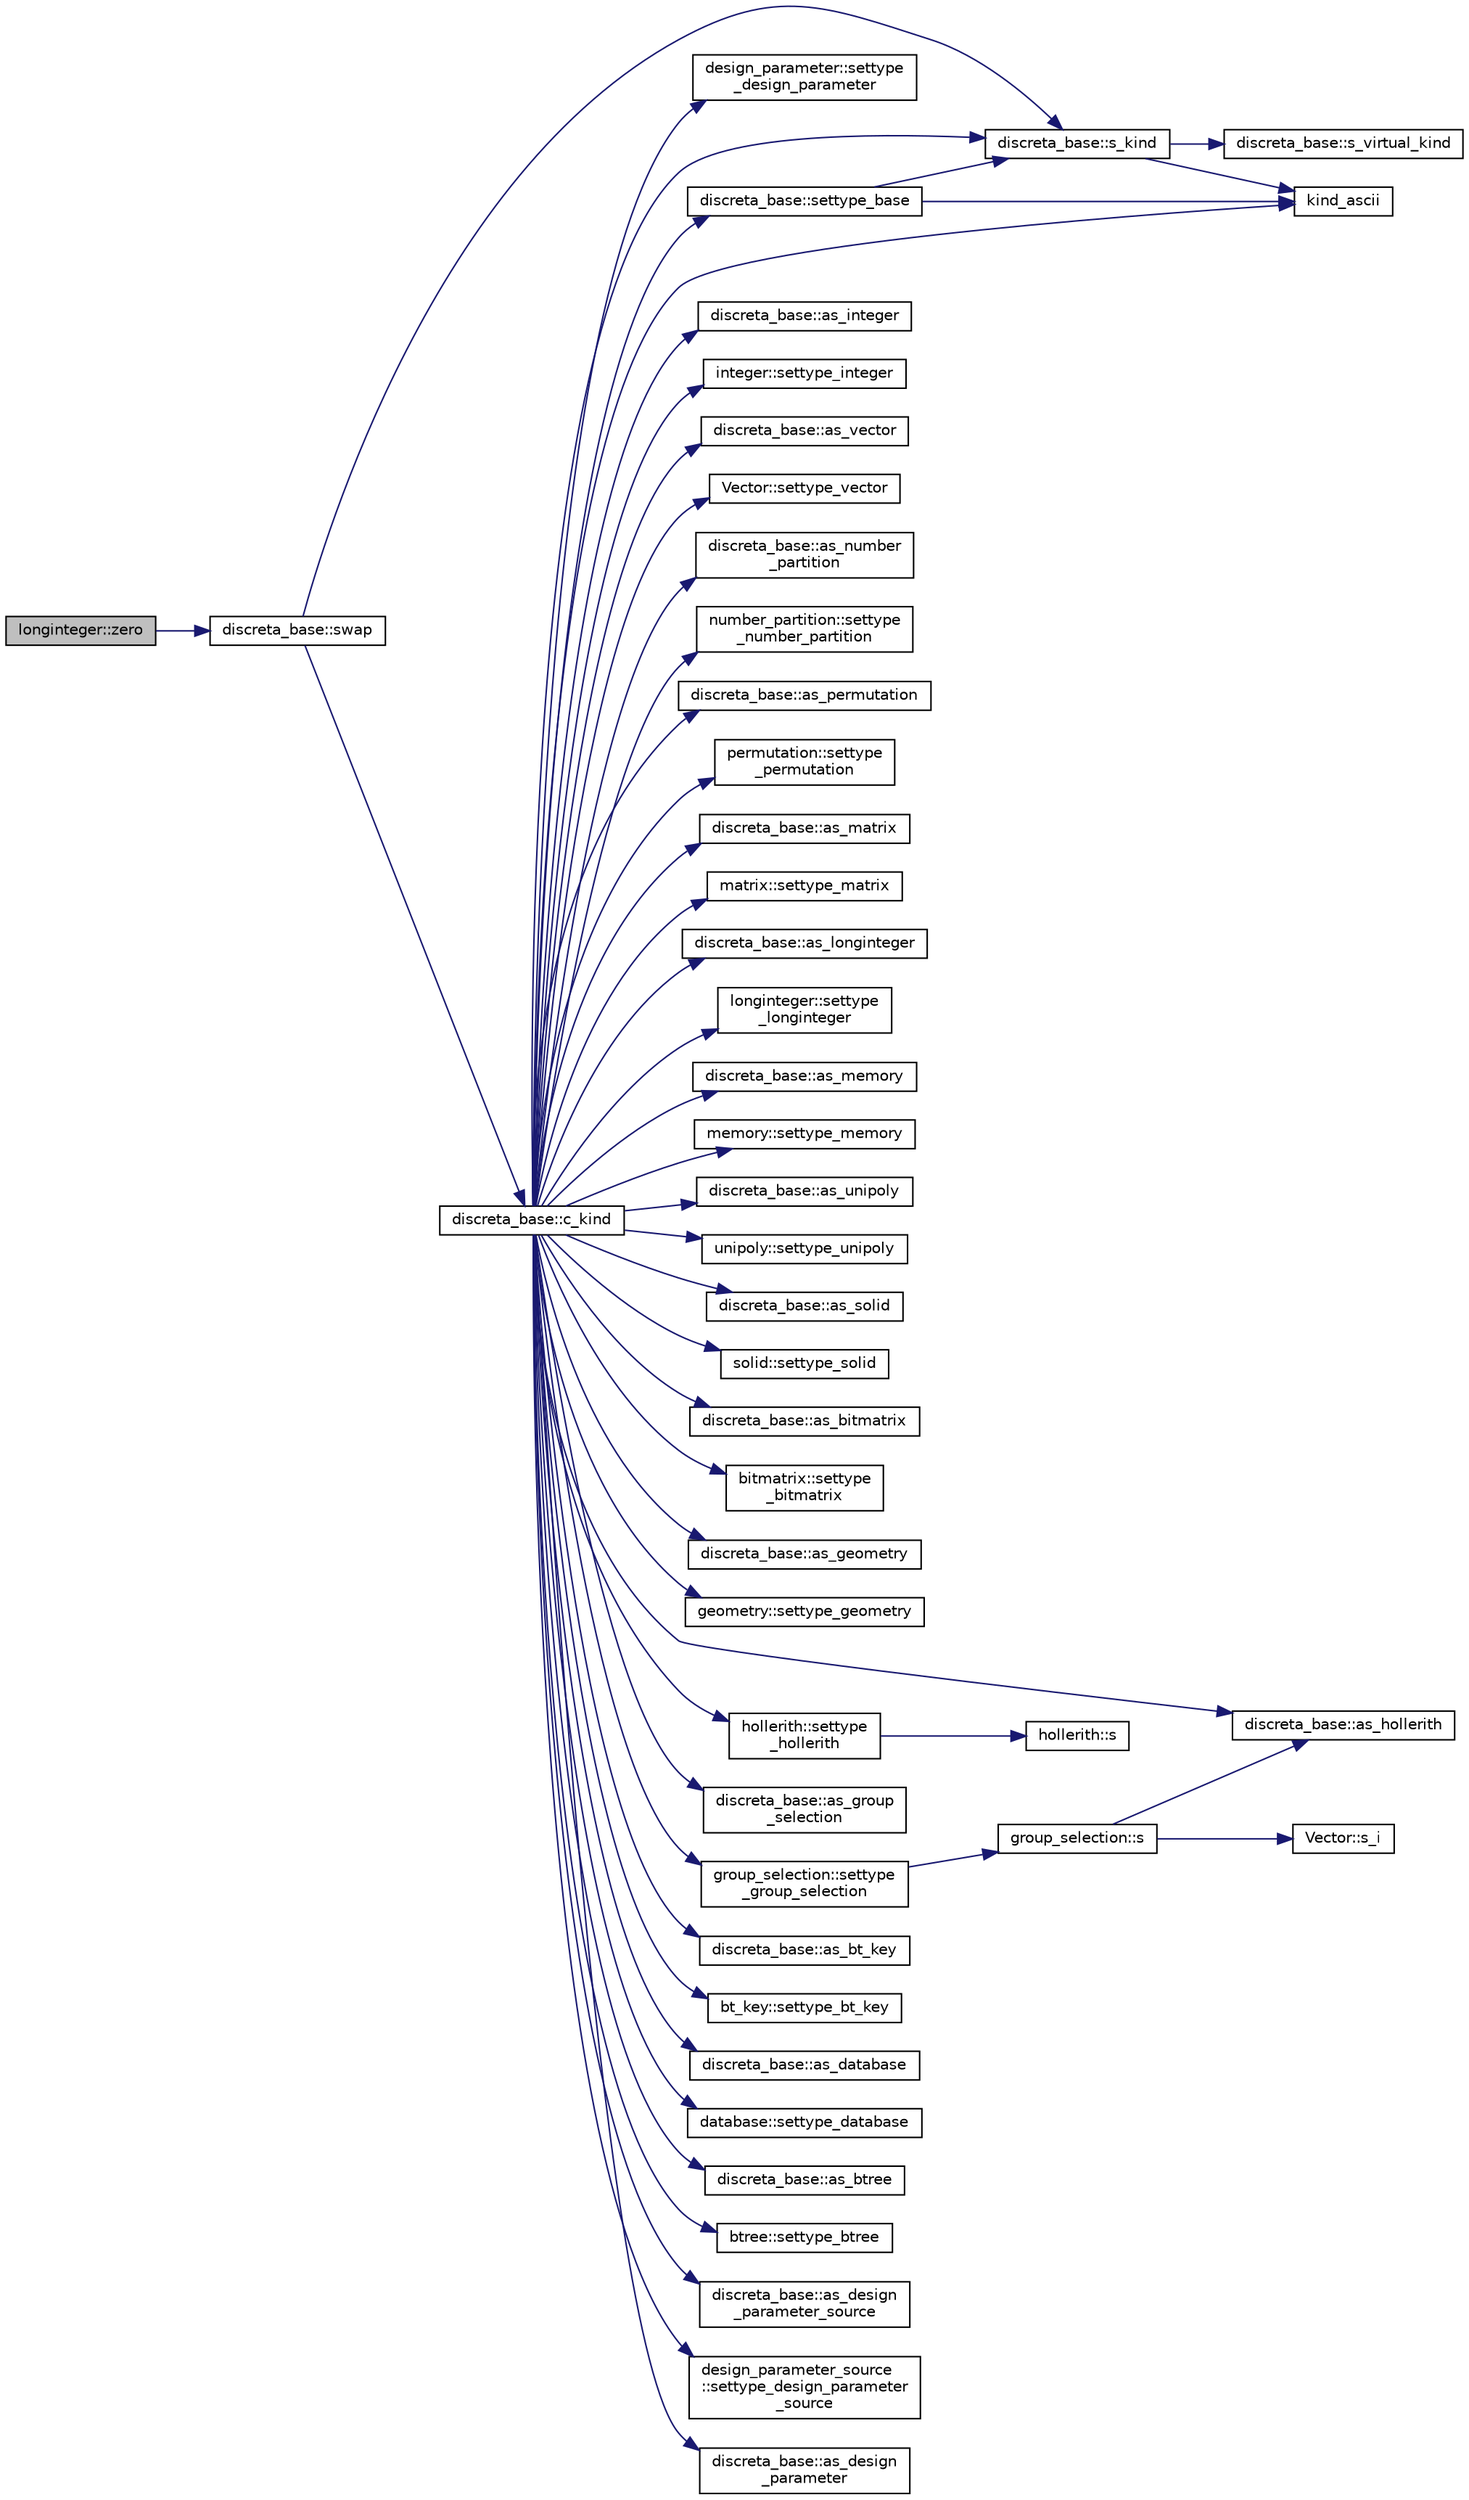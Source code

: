digraph "longinteger::zero"
{
  edge [fontname="Helvetica",fontsize="10",labelfontname="Helvetica",labelfontsize="10"];
  node [fontname="Helvetica",fontsize="10",shape=record];
  rankdir="LR";
  Node2574 [label="longinteger::zero",height=0.2,width=0.4,color="black", fillcolor="grey75", style="filled", fontcolor="black"];
  Node2574 -> Node2575 [color="midnightblue",fontsize="10",style="solid",fontname="Helvetica"];
  Node2575 [label="discreta_base::swap",height=0.2,width=0.4,color="black", fillcolor="white", style="filled",URL="$d7/d71/classdiscreta__base.html#a2e8acbb9d3476675dac5b6a583b0293e"];
  Node2575 -> Node2576 [color="midnightblue",fontsize="10",style="solid",fontname="Helvetica"];
  Node2576 [label="discreta_base::s_kind",height=0.2,width=0.4,color="black", fillcolor="white", style="filled",URL="$d7/d71/classdiscreta__base.html#a8a830025c74adbbc3362418a7c2ba157"];
  Node2576 -> Node2577 [color="midnightblue",fontsize="10",style="solid",fontname="Helvetica"];
  Node2577 [label="discreta_base::s_virtual_kind",height=0.2,width=0.4,color="black", fillcolor="white", style="filled",URL="$d7/d71/classdiscreta__base.html#a52778a6d6943a468be083d0785d418fb"];
  Node2576 -> Node2578 [color="midnightblue",fontsize="10",style="solid",fontname="Helvetica"];
  Node2578 [label="kind_ascii",height=0.2,width=0.4,color="black", fillcolor="white", style="filled",URL="$d9/d60/discreta_8h.html#ad0ce825a9f29bc6cec27e1b64cfe27bf"];
  Node2575 -> Node2579 [color="midnightblue",fontsize="10",style="solid",fontname="Helvetica"];
  Node2579 [label="discreta_base::c_kind",height=0.2,width=0.4,color="black", fillcolor="white", style="filled",URL="$d7/d71/classdiscreta__base.html#adc2ff61589c2d083688e7a43f333cb62"];
  Node2579 -> Node2580 [color="midnightblue",fontsize="10",style="solid",fontname="Helvetica"];
  Node2580 [label="discreta_base::settype_base",height=0.2,width=0.4,color="black", fillcolor="white", style="filled",URL="$d7/d71/classdiscreta__base.html#a4f42899a89447d1c3993ea07c38f8ad4"];
  Node2580 -> Node2576 [color="midnightblue",fontsize="10",style="solid",fontname="Helvetica"];
  Node2580 -> Node2578 [color="midnightblue",fontsize="10",style="solid",fontname="Helvetica"];
  Node2579 -> Node2581 [color="midnightblue",fontsize="10",style="solid",fontname="Helvetica"];
  Node2581 [label="discreta_base::as_integer",height=0.2,width=0.4,color="black", fillcolor="white", style="filled",URL="$d7/d71/classdiscreta__base.html#a00d7691eaf874fd283d942692fe8dd26"];
  Node2579 -> Node2582 [color="midnightblue",fontsize="10",style="solid",fontname="Helvetica"];
  Node2582 [label="integer::settype_integer",height=0.2,width=0.4,color="black", fillcolor="white", style="filled",URL="$d0/de5/classinteger.html#a6265c65ef311229acd513d748faba796"];
  Node2579 -> Node2583 [color="midnightblue",fontsize="10",style="solid",fontname="Helvetica"];
  Node2583 [label="discreta_base::as_vector",height=0.2,width=0.4,color="black", fillcolor="white", style="filled",URL="$d7/d71/classdiscreta__base.html#a7bdd6cae39c380b128ee9e17e42cf020"];
  Node2579 -> Node2584 [color="midnightblue",fontsize="10",style="solid",fontname="Helvetica"];
  Node2584 [label="Vector::settype_vector",height=0.2,width=0.4,color="black", fillcolor="white", style="filled",URL="$d5/db2/class_vector.html#a34e0d00b18c051f23904a8429fa6c8b4"];
  Node2579 -> Node2585 [color="midnightblue",fontsize="10",style="solid",fontname="Helvetica"];
  Node2585 [label="discreta_base::as_number\l_partition",height=0.2,width=0.4,color="black", fillcolor="white", style="filled",URL="$d7/d71/classdiscreta__base.html#a307aa09de0e925d46697707968ffab00"];
  Node2579 -> Node2586 [color="midnightblue",fontsize="10",style="solid",fontname="Helvetica"];
  Node2586 [label="number_partition::settype\l_number_partition",height=0.2,width=0.4,color="black", fillcolor="white", style="filled",URL="$df/d50/classnumber__partition.html#a3aaec1b557758f643ffc8555bbc358be"];
  Node2579 -> Node2587 [color="midnightblue",fontsize="10",style="solid",fontname="Helvetica"];
  Node2587 [label="discreta_base::as_permutation",height=0.2,width=0.4,color="black", fillcolor="white", style="filled",URL="$d7/d71/classdiscreta__base.html#aa4e72f36a82984239b12ae831e131098"];
  Node2579 -> Node2588 [color="midnightblue",fontsize="10",style="solid",fontname="Helvetica"];
  Node2588 [label="permutation::settype\l_permutation",height=0.2,width=0.4,color="black", fillcolor="white", style="filled",URL="$d0/d08/classpermutation.html#af1eea29f86195cede9562e444664c28c"];
  Node2579 -> Node2589 [color="midnightblue",fontsize="10",style="solid",fontname="Helvetica"];
  Node2589 [label="discreta_base::as_matrix",height=0.2,width=0.4,color="black", fillcolor="white", style="filled",URL="$d7/d71/classdiscreta__base.html#ae4d7f56d917a4707b838fbffde6467ff"];
  Node2579 -> Node2590 [color="midnightblue",fontsize="10",style="solid",fontname="Helvetica"];
  Node2590 [label="matrix::settype_matrix",height=0.2,width=0.4,color="black", fillcolor="white", style="filled",URL="$d1/d8d/classmatrix.html#a1780283a64a789e4084d792683d276bb"];
  Node2579 -> Node2591 [color="midnightblue",fontsize="10",style="solid",fontname="Helvetica"];
  Node2591 [label="discreta_base::as_longinteger",height=0.2,width=0.4,color="black", fillcolor="white", style="filled",URL="$d7/d71/classdiscreta__base.html#a20a094639eb711b10c8694c51937f7cd"];
  Node2579 -> Node2592 [color="midnightblue",fontsize="10",style="solid",fontname="Helvetica"];
  Node2592 [label="longinteger::settype\l_longinteger",height=0.2,width=0.4,color="black", fillcolor="white", style="filled",URL="$d3/d71/classlonginteger.html#ae5f811ece8df31b9ff114368a18e1dc5"];
  Node2579 -> Node2593 [color="midnightblue",fontsize="10",style="solid",fontname="Helvetica"];
  Node2593 [label="discreta_base::as_memory",height=0.2,width=0.4,color="black", fillcolor="white", style="filled",URL="$d7/d71/classdiscreta__base.html#ad94b2d7dce0cd4fa22db57f6e79c4bd2"];
  Node2579 -> Node2594 [color="midnightblue",fontsize="10",style="solid",fontname="Helvetica"];
  Node2594 [label="memory::settype_memory",height=0.2,width=0.4,color="black", fillcolor="white", style="filled",URL="$d8/d99/classmemory.html#a33aae277f9b8fe36b02e9d5da895451b"];
  Node2579 -> Node2595 [color="midnightblue",fontsize="10",style="solid",fontname="Helvetica"];
  Node2595 [label="discreta_base::as_unipoly",height=0.2,width=0.4,color="black", fillcolor="white", style="filled",URL="$d7/d71/classdiscreta__base.html#ad50d8027f039fe5c2478cddb243adc9d"];
  Node2579 -> Node2596 [color="midnightblue",fontsize="10",style="solid",fontname="Helvetica"];
  Node2596 [label="unipoly::settype_unipoly",height=0.2,width=0.4,color="black", fillcolor="white", style="filled",URL="$d1/d89/classunipoly.html#a8db854fcc85c5e1150b1f1b1c005c95b"];
  Node2579 -> Node2597 [color="midnightblue",fontsize="10",style="solid",fontname="Helvetica"];
  Node2597 [label="discreta_base::as_solid",height=0.2,width=0.4,color="black", fillcolor="white", style="filled",URL="$d7/d71/classdiscreta__base.html#a1fc5f2b85ec97ab0a69dd64903c970a5"];
  Node2579 -> Node2598 [color="midnightblue",fontsize="10",style="solid",fontname="Helvetica"];
  Node2598 [label="solid::settype_solid",height=0.2,width=0.4,color="black", fillcolor="white", style="filled",URL="$d8/def/classsolid.html#a775bd4821f75a8aee4ea3d4335ff90e0"];
  Node2579 -> Node2599 [color="midnightblue",fontsize="10",style="solid",fontname="Helvetica"];
  Node2599 [label="discreta_base::as_bitmatrix",height=0.2,width=0.4,color="black", fillcolor="white", style="filled",URL="$d7/d71/classdiscreta__base.html#a071ad54ea8ef6c9d1d15f532e5a76df6"];
  Node2579 -> Node2600 [color="midnightblue",fontsize="10",style="solid",fontname="Helvetica"];
  Node2600 [label="bitmatrix::settype\l_bitmatrix",height=0.2,width=0.4,color="black", fillcolor="white", style="filled",URL="$de/dc8/classbitmatrix.html#acb571d947f9526665ebbdc0ce3e2a973"];
  Node2579 -> Node2601 [color="midnightblue",fontsize="10",style="solid",fontname="Helvetica"];
  Node2601 [label="discreta_base::as_geometry",height=0.2,width=0.4,color="black", fillcolor="white", style="filled",URL="$d7/d71/classdiscreta__base.html#a38fc7b4cdd830703e9d87354b79bc5c8"];
  Node2579 -> Node2602 [color="midnightblue",fontsize="10",style="solid",fontname="Helvetica"];
  Node2602 [label="geometry::settype_geometry",height=0.2,width=0.4,color="black", fillcolor="white", style="filled",URL="$da/d44/classgeometry.html#ab4a336baba6a3f56f5ffa053a5be5ba7"];
  Node2579 -> Node2603 [color="midnightblue",fontsize="10",style="solid",fontname="Helvetica"];
  Node2603 [label="discreta_base::as_hollerith",height=0.2,width=0.4,color="black", fillcolor="white", style="filled",URL="$d7/d71/classdiscreta__base.html#a3e66f82711f314710107e2f29e589690"];
  Node2579 -> Node2604 [color="midnightblue",fontsize="10",style="solid",fontname="Helvetica"];
  Node2604 [label="hollerith::settype\l_hollerith",height=0.2,width=0.4,color="black", fillcolor="white", style="filled",URL="$d8/d99/classhollerith.html#a23bbd4acfc88a0e90f1245f243f51f76"];
  Node2604 -> Node2605 [color="midnightblue",fontsize="10",style="solid",fontname="Helvetica"];
  Node2605 [label="hollerith::s",height=0.2,width=0.4,color="black", fillcolor="white", style="filled",URL="$d8/d99/classhollerith.html#af61fce2d06f211b25fe3838e4dfee77a"];
  Node2579 -> Node2606 [color="midnightblue",fontsize="10",style="solid",fontname="Helvetica"];
  Node2606 [label="discreta_base::as_group\l_selection",height=0.2,width=0.4,color="black", fillcolor="white", style="filled",URL="$d7/d71/classdiscreta__base.html#aae1bac4883c567718bef9fb610abbdc8"];
  Node2579 -> Node2607 [color="midnightblue",fontsize="10",style="solid",fontname="Helvetica"];
  Node2607 [label="group_selection::settype\l_group_selection",height=0.2,width=0.4,color="black", fillcolor="white", style="filled",URL="$d6/db0/classgroup__selection.html#a015ed73b7b8d784bedd4d11ac1fc0ec1"];
  Node2607 -> Node2608 [color="midnightblue",fontsize="10",style="solid",fontname="Helvetica"];
  Node2608 [label="group_selection::s",height=0.2,width=0.4,color="black", fillcolor="white", style="filled",URL="$d6/db0/classgroup__selection.html#a686cb0c6a3a040796b112b8007ea8223"];
  Node2608 -> Node2609 [color="midnightblue",fontsize="10",style="solid",fontname="Helvetica"];
  Node2609 [label="Vector::s_i",height=0.2,width=0.4,color="black", fillcolor="white", style="filled",URL="$d5/db2/class_vector.html#a1c4fe1752523df8119f70dd550244871"];
  Node2608 -> Node2603 [color="midnightblue",fontsize="10",style="solid",fontname="Helvetica"];
  Node2579 -> Node2610 [color="midnightblue",fontsize="10",style="solid",fontname="Helvetica"];
  Node2610 [label="discreta_base::as_bt_key",height=0.2,width=0.4,color="black", fillcolor="white", style="filled",URL="$d7/d71/classdiscreta__base.html#a2734c6e08dca17cf6588bd5064ec1b9f"];
  Node2579 -> Node2611 [color="midnightblue",fontsize="10",style="solid",fontname="Helvetica"];
  Node2611 [label="bt_key::settype_bt_key",height=0.2,width=0.4,color="black", fillcolor="white", style="filled",URL="$d1/de5/classbt__key.html#a352bb10beb7c789d8d29373035824800"];
  Node2579 -> Node2612 [color="midnightblue",fontsize="10",style="solid",fontname="Helvetica"];
  Node2612 [label="discreta_base::as_database",height=0.2,width=0.4,color="black", fillcolor="white", style="filled",URL="$d7/d71/classdiscreta__base.html#ab055d39d58210a2b03ba3d33703b09a9"];
  Node2579 -> Node2613 [color="midnightblue",fontsize="10",style="solid",fontname="Helvetica"];
  Node2613 [label="database::settype_database",height=0.2,width=0.4,color="black", fillcolor="white", style="filled",URL="$db/d72/classdatabase.html#a014639aa001462e480eb1f3984839b72"];
  Node2579 -> Node2614 [color="midnightblue",fontsize="10",style="solid",fontname="Helvetica"];
  Node2614 [label="discreta_base::as_btree",height=0.2,width=0.4,color="black", fillcolor="white", style="filled",URL="$d7/d71/classdiscreta__base.html#a78e76674cef2ec113c17989c11288778"];
  Node2579 -> Node2615 [color="midnightblue",fontsize="10",style="solid",fontname="Helvetica"];
  Node2615 [label="btree::settype_btree",height=0.2,width=0.4,color="black", fillcolor="white", style="filled",URL="$dd/db0/classbtree.html#a5a1b9773c848908a6050cc733d2d9780"];
  Node2579 -> Node2616 [color="midnightblue",fontsize="10",style="solid",fontname="Helvetica"];
  Node2616 [label="discreta_base::as_design\l_parameter_source",height=0.2,width=0.4,color="black", fillcolor="white", style="filled",URL="$d7/d71/classdiscreta__base.html#a59cbf837c6582ded5bc586265d13d81a"];
  Node2579 -> Node2617 [color="midnightblue",fontsize="10",style="solid",fontname="Helvetica"];
  Node2617 [label="design_parameter_source\l::settype_design_parameter\l_source",height=0.2,width=0.4,color="black", fillcolor="white", style="filled",URL="$df/d4b/classdesign__parameter__source.html#a3af3b851df87bd1661fb9c9ce18822c8"];
  Node2579 -> Node2618 [color="midnightblue",fontsize="10",style="solid",fontname="Helvetica"];
  Node2618 [label="discreta_base::as_design\l_parameter",height=0.2,width=0.4,color="black", fillcolor="white", style="filled",URL="$d7/d71/classdiscreta__base.html#aab24ff38ea1c5471ab3de42e014d0f2a"];
  Node2579 -> Node2619 [color="midnightblue",fontsize="10",style="solid",fontname="Helvetica"];
  Node2619 [label="design_parameter::settype\l_design_parameter",height=0.2,width=0.4,color="black", fillcolor="white", style="filled",URL="$da/d94/classdesign__parameter.html#a8b19d277f2b7d09c2531a527dfc0359e"];
  Node2579 -> Node2578 [color="midnightblue",fontsize="10",style="solid",fontname="Helvetica"];
  Node2579 -> Node2576 [color="midnightblue",fontsize="10",style="solid",fontname="Helvetica"];
}
